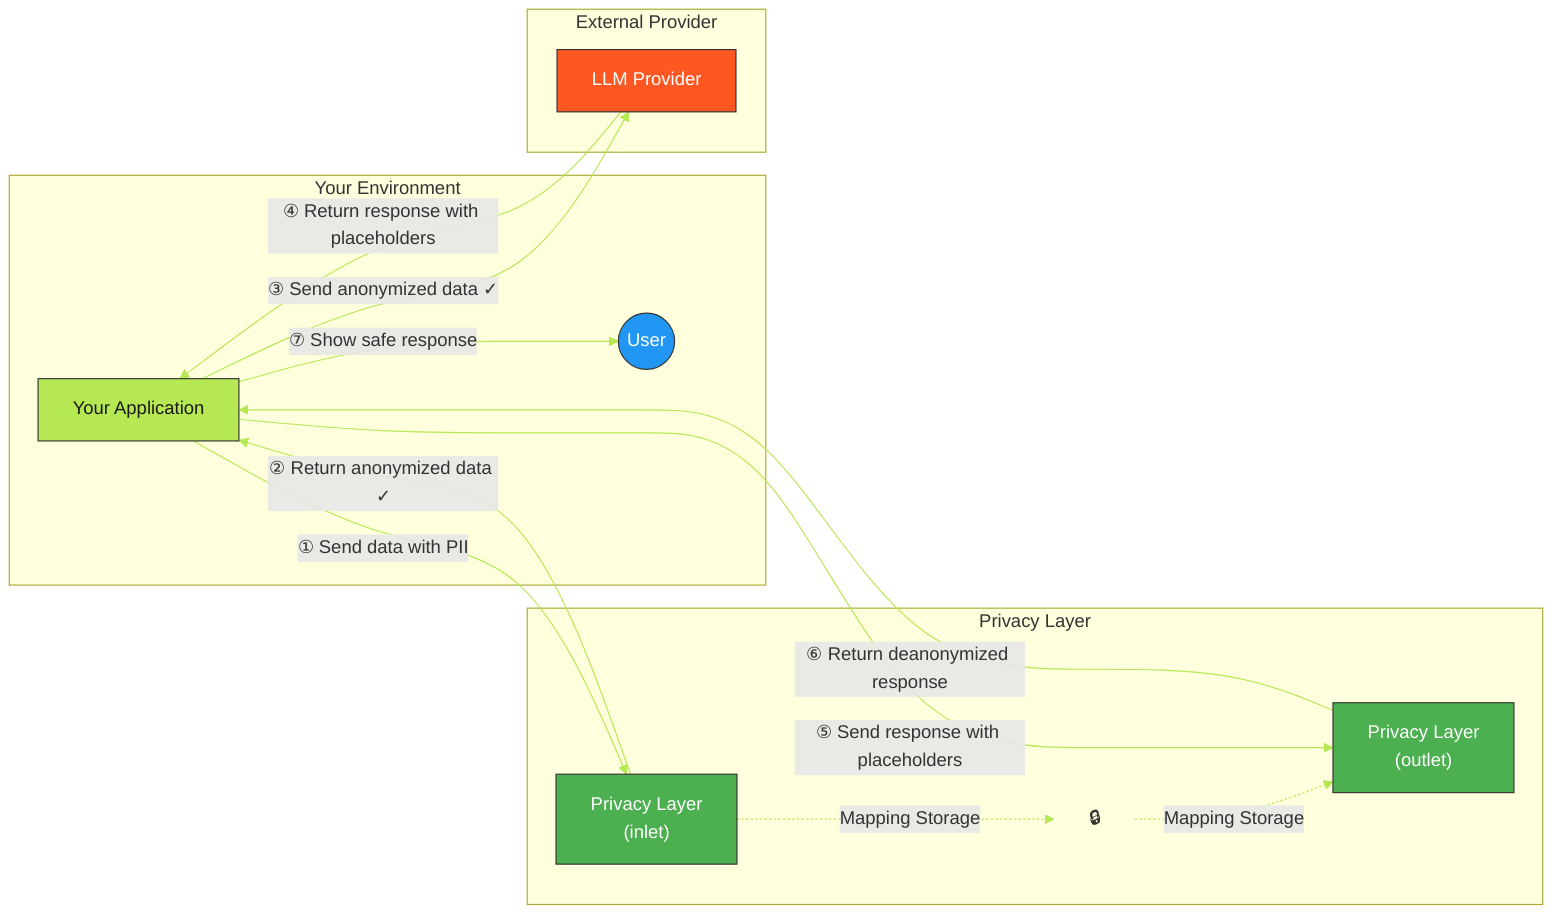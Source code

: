 %%{init: {'theme': 'default', 'themeVariables': { 'primaryColor': '#b5e853', 'primaryTextColor': '#151515', 'primaryBorderColor': '#b5e853', 'lineColor': '#b5e853', 'secondaryColor': '#2a2a2a', 'tertiaryColor': '#151515'}}}%%

flowchart LR
    subgraph Your["Your Environment"]
        App["Your Application"]
        User(("User"))
    end

    subgraph Private["Privacy Layer"]
        Inlet["Privacy Layer<br>(inlet)"]
        Outlet["Privacy Layer<br>(outlet)"]
        
        %% Hidden node for the lock icon
        InvisNode1["🔒"]
        style InvisNode1 fill:none,stroke:none
        
        %% Connection between Inlet and Outlet to show they share data
        Inlet -.->|"Mapping Storage"| InvisNode1
        InvisNode1 -.->|"Mapping Storage"| Outlet
    end

    subgraph External["External Provider"]
        LLM["LLM Provider"]
    end

    %% Data flow - fix labels to avoid list interpretation
    App -->|"① Send data with PII"| Inlet
    Inlet -->|"② Return anonymized data ✓"| App
    App -->|"③ Send anonymized data ✓"| LLM
    LLM -->|"④ Return response with placeholders"| App
    App -->|"⑤ Send response with placeholders"| Outlet
    Outlet -->|"⑥ Return deanonymized response"| App
    App -->|"⑦ Show safe response"| User

    %% Styling
    classDef appNode fill:#b5e853,stroke:#333,stroke-width:1px,color:#1a1a1a;
    classDef privacyNode fill:#4CAF50,stroke:#333,stroke-width:1px,color:white;
    classDef externalNode fill:#FF5722,stroke:#333,stroke-width:1px,color:white;
    classDef userNode fill:#2196F3,stroke:#333,stroke-width:1px,color:white;
    
    class App appNode;
    class Inlet,Outlet privacyNode;
    class LLM externalNode;
    class User userNode;